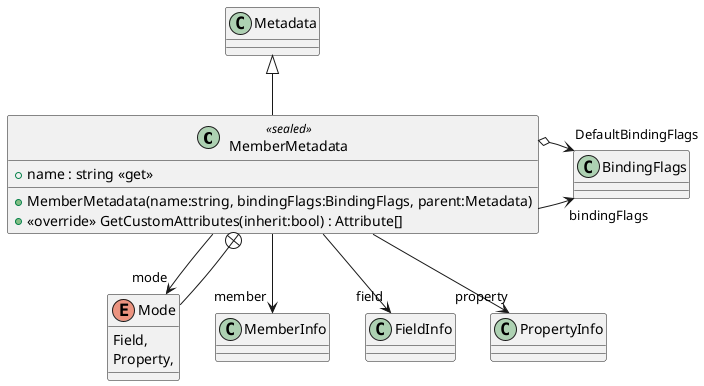@startuml
class MemberMetadata <<sealed>> {
    + MemberMetadata(name:string, bindingFlags:BindingFlags, parent:Metadata)
    + name : string <<get>>
    + <<override>> GetCustomAttributes(inherit:bool) : Attribute[]
}
enum Mode {
    Field,
    Property,
}
Metadata <|-- MemberMetadata
MemberMetadata --> "bindingFlags" BindingFlags
MemberMetadata --> "member" MemberInfo
MemberMetadata --> "field" FieldInfo
MemberMetadata --> "property" PropertyInfo
MemberMetadata --> "mode" Mode
MemberMetadata o-> "DefaultBindingFlags" BindingFlags
MemberMetadata +-- Mode
@enduml
